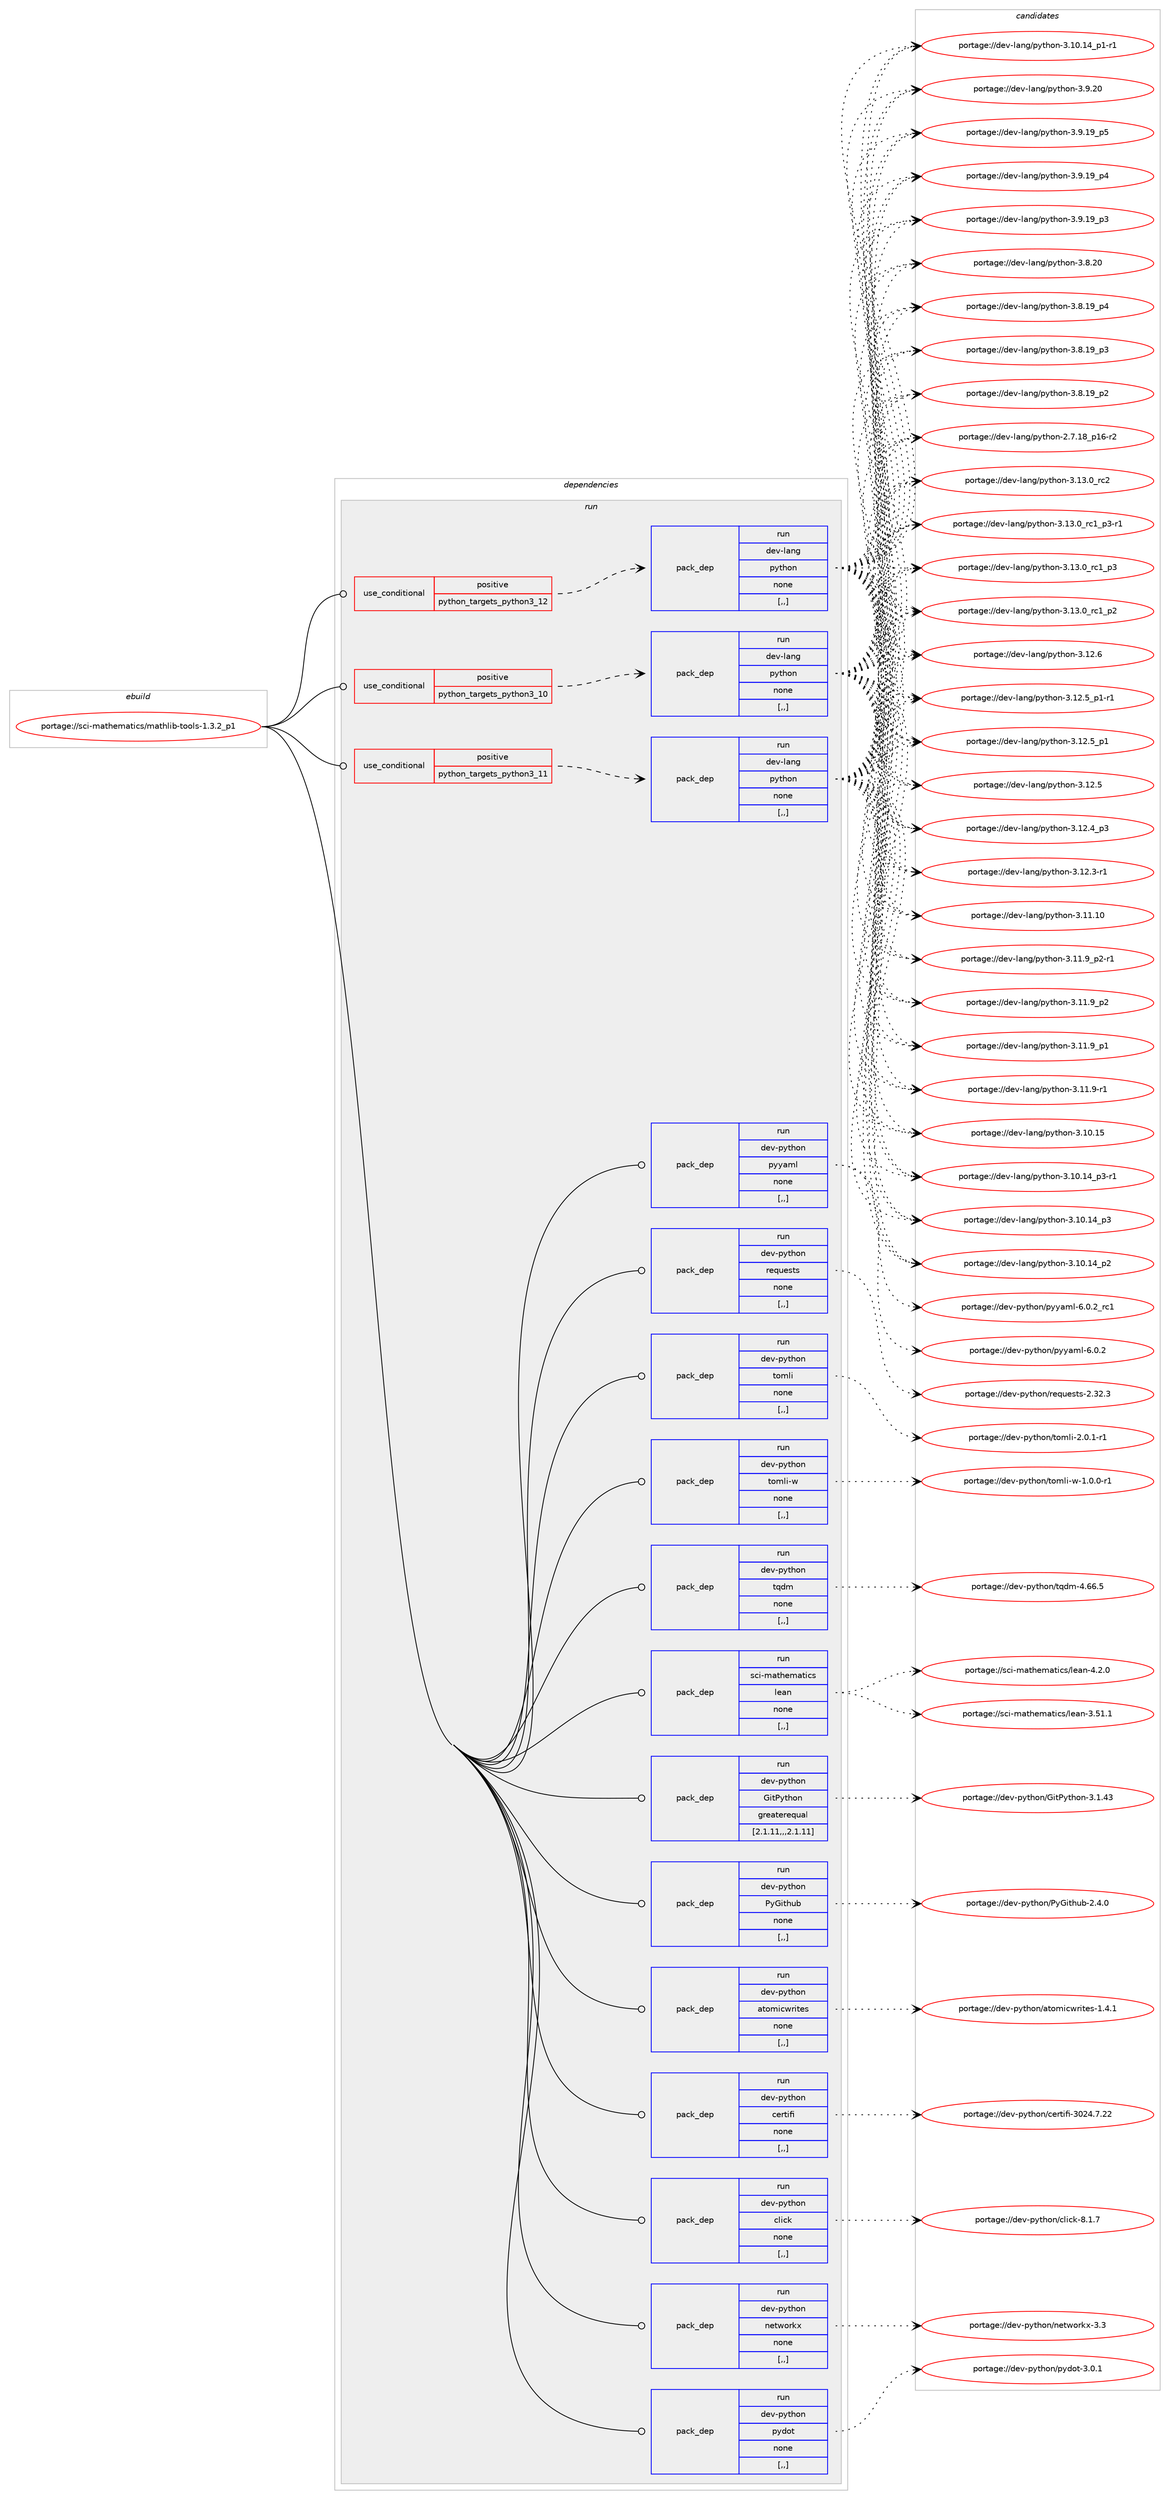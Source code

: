 digraph prolog {

# *************
# Graph options
# *************

newrank=true;
concentrate=true;
compound=true;
graph [rankdir=LR,fontname=Helvetica,fontsize=10,ranksep=1.5];#, ranksep=2.5, nodesep=0.2];
edge  [arrowhead=vee];
node  [fontname=Helvetica,fontsize=10];

# **********
# The ebuild
# **********

subgraph cluster_leftcol {
color=gray;
label=<<i>ebuild</i>>;
id [label="portage://sci-mathematics/mathlib-tools-1.3.2_p1", color=red, width=4, href="../sci-mathematics/mathlib-tools-1.3.2_p1.svg"];
}

# ****************
# The dependencies
# ****************

subgraph cluster_midcol {
color=gray;
label=<<i>dependencies</i>>;
subgraph cluster_compile {
fillcolor="#eeeeee";
style=filled;
label=<<i>compile</i>>;
}
subgraph cluster_compileandrun {
fillcolor="#eeeeee";
style=filled;
label=<<i>compile and run</i>>;
}
subgraph cluster_run {
fillcolor="#eeeeee";
style=filled;
label=<<i>run</i>>;
subgraph cond241962 {
dependency917946 [label=<<TABLE BORDER="0" CELLBORDER="1" CELLSPACING="0" CELLPADDING="4"><TR><TD ROWSPAN="3" CELLPADDING="10">use_conditional</TD></TR><TR><TD>positive</TD></TR><TR><TD>python_targets_python3_10</TD></TR></TABLE>>, shape=none, color=red];
subgraph pack669354 {
dependency917947 [label=<<TABLE BORDER="0" CELLBORDER="1" CELLSPACING="0" CELLPADDING="4" WIDTH="220"><TR><TD ROWSPAN="6" CELLPADDING="30">pack_dep</TD></TR><TR><TD WIDTH="110">run</TD></TR><TR><TD>dev-lang</TD></TR><TR><TD>python</TD></TR><TR><TD>none</TD></TR><TR><TD>[,,]</TD></TR></TABLE>>, shape=none, color=blue];
}
dependency917946:e -> dependency917947:w [weight=20,style="dashed",arrowhead="vee"];
}
id:e -> dependency917946:w [weight=20,style="solid",arrowhead="odot"];
subgraph cond241963 {
dependency917948 [label=<<TABLE BORDER="0" CELLBORDER="1" CELLSPACING="0" CELLPADDING="4"><TR><TD ROWSPAN="3" CELLPADDING="10">use_conditional</TD></TR><TR><TD>positive</TD></TR><TR><TD>python_targets_python3_11</TD></TR></TABLE>>, shape=none, color=red];
subgraph pack669355 {
dependency917949 [label=<<TABLE BORDER="0" CELLBORDER="1" CELLSPACING="0" CELLPADDING="4" WIDTH="220"><TR><TD ROWSPAN="6" CELLPADDING="30">pack_dep</TD></TR><TR><TD WIDTH="110">run</TD></TR><TR><TD>dev-lang</TD></TR><TR><TD>python</TD></TR><TR><TD>none</TD></TR><TR><TD>[,,]</TD></TR></TABLE>>, shape=none, color=blue];
}
dependency917948:e -> dependency917949:w [weight=20,style="dashed",arrowhead="vee"];
}
id:e -> dependency917948:w [weight=20,style="solid",arrowhead="odot"];
subgraph cond241964 {
dependency917950 [label=<<TABLE BORDER="0" CELLBORDER="1" CELLSPACING="0" CELLPADDING="4"><TR><TD ROWSPAN="3" CELLPADDING="10">use_conditional</TD></TR><TR><TD>positive</TD></TR><TR><TD>python_targets_python3_12</TD></TR></TABLE>>, shape=none, color=red];
subgraph pack669356 {
dependency917951 [label=<<TABLE BORDER="0" CELLBORDER="1" CELLSPACING="0" CELLPADDING="4" WIDTH="220"><TR><TD ROWSPAN="6" CELLPADDING="30">pack_dep</TD></TR><TR><TD WIDTH="110">run</TD></TR><TR><TD>dev-lang</TD></TR><TR><TD>python</TD></TR><TR><TD>none</TD></TR><TR><TD>[,,]</TD></TR></TABLE>>, shape=none, color=blue];
}
dependency917950:e -> dependency917951:w [weight=20,style="dashed",arrowhead="vee"];
}
id:e -> dependency917950:w [weight=20,style="solid",arrowhead="odot"];
subgraph pack669357 {
dependency917952 [label=<<TABLE BORDER="0" CELLBORDER="1" CELLSPACING="0" CELLPADDING="4" WIDTH="220"><TR><TD ROWSPAN="6" CELLPADDING="30">pack_dep</TD></TR><TR><TD WIDTH="110">run</TD></TR><TR><TD>dev-python</TD></TR><TR><TD>GitPython</TD></TR><TR><TD>greaterequal</TD></TR><TR><TD>[2.1.11,,,2.1.11]</TD></TR></TABLE>>, shape=none, color=blue];
}
id:e -> dependency917952:w [weight=20,style="solid",arrowhead="odot"];
subgraph pack669358 {
dependency917953 [label=<<TABLE BORDER="0" CELLBORDER="1" CELLSPACING="0" CELLPADDING="4" WIDTH="220"><TR><TD ROWSPAN="6" CELLPADDING="30">pack_dep</TD></TR><TR><TD WIDTH="110">run</TD></TR><TR><TD>dev-python</TD></TR><TR><TD>PyGithub</TD></TR><TR><TD>none</TD></TR><TR><TD>[,,]</TD></TR></TABLE>>, shape=none, color=blue];
}
id:e -> dependency917953:w [weight=20,style="solid",arrowhead="odot"];
subgraph pack669359 {
dependency917954 [label=<<TABLE BORDER="0" CELLBORDER="1" CELLSPACING="0" CELLPADDING="4" WIDTH="220"><TR><TD ROWSPAN="6" CELLPADDING="30">pack_dep</TD></TR><TR><TD WIDTH="110">run</TD></TR><TR><TD>dev-python</TD></TR><TR><TD>atomicwrites</TD></TR><TR><TD>none</TD></TR><TR><TD>[,,]</TD></TR></TABLE>>, shape=none, color=blue];
}
id:e -> dependency917954:w [weight=20,style="solid",arrowhead="odot"];
subgraph pack669360 {
dependency917955 [label=<<TABLE BORDER="0" CELLBORDER="1" CELLSPACING="0" CELLPADDING="4" WIDTH="220"><TR><TD ROWSPAN="6" CELLPADDING="30">pack_dep</TD></TR><TR><TD WIDTH="110">run</TD></TR><TR><TD>dev-python</TD></TR><TR><TD>certifi</TD></TR><TR><TD>none</TD></TR><TR><TD>[,,]</TD></TR></TABLE>>, shape=none, color=blue];
}
id:e -> dependency917955:w [weight=20,style="solid",arrowhead="odot"];
subgraph pack669361 {
dependency917956 [label=<<TABLE BORDER="0" CELLBORDER="1" CELLSPACING="0" CELLPADDING="4" WIDTH="220"><TR><TD ROWSPAN="6" CELLPADDING="30">pack_dep</TD></TR><TR><TD WIDTH="110">run</TD></TR><TR><TD>dev-python</TD></TR><TR><TD>click</TD></TR><TR><TD>none</TD></TR><TR><TD>[,,]</TD></TR></TABLE>>, shape=none, color=blue];
}
id:e -> dependency917956:w [weight=20,style="solid",arrowhead="odot"];
subgraph pack669362 {
dependency917957 [label=<<TABLE BORDER="0" CELLBORDER="1" CELLSPACING="0" CELLPADDING="4" WIDTH="220"><TR><TD ROWSPAN="6" CELLPADDING="30">pack_dep</TD></TR><TR><TD WIDTH="110">run</TD></TR><TR><TD>dev-python</TD></TR><TR><TD>networkx</TD></TR><TR><TD>none</TD></TR><TR><TD>[,,]</TD></TR></TABLE>>, shape=none, color=blue];
}
id:e -> dependency917957:w [weight=20,style="solid",arrowhead="odot"];
subgraph pack669363 {
dependency917958 [label=<<TABLE BORDER="0" CELLBORDER="1" CELLSPACING="0" CELLPADDING="4" WIDTH="220"><TR><TD ROWSPAN="6" CELLPADDING="30">pack_dep</TD></TR><TR><TD WIDTH="110">run</TD></TR><TR><TD>dev-python</TD></TR><TR><TD>pydot</TD></TR><TR><TD>none</TD></TR><TR><TD>[,,]</TD></TR></TABLE>>, shape=none, color=blue];
}
id:e -> dependency917958:w [weight=20,style="solid",arrowhead="odot"];
subgraph pack669364 {
dependency917959 [label=<<TABLE BORDER="0" CELLBORDER="1" CELLSPACING="0" CELLPADDING="4" WIDTH="220"><TR><TD ROWSPAN="6" CELLPADDING="30">pack_dep</TD></TR><TR><TD WIDTH="110">run</TD></TR><TR><TD>dev-python</TD></TR><TR><TD>pyyaml</TD></TR><TR><TD>none</TD></TR><TR><TD>[,,]</TD></TR></TABLE>>, shape=none, color=blue];
}
id:e -> dependency917959:w [weight=20,style="solid",arrowhead="odot"];
subgraph pack669365 {
dependency917960 [label=<<TABLE BORDER="0" CELLBORDER="1" CELLSPACING="0" CELLPADDING="4" WIDTH="220"><TR><TD ROWSPAN="6" CELLPADDING="30">pack_dep</TD></TR><TR><TD WIDTH="110">run</TD></TR><TR><TD>dev-python</TD></TR><TR><TD>requests</TD></TR><TR><TD>none</TD></TR><TR><TD>[,,]</TD></TR></TABLE>>, shape=none, color=blue];
}
id:e -> dependency917960:w [weight=20,style="solid",arrowhead="odot"];
subgraph pack669366 {
dependency917961 [label=<<TABLE BORDER="0" CELLBORDER="1" CELLSPACING="0" CELLPADDING="4" WIDTH="220"><TR><TD ROWSPAN="6" CELLPADDING="30">pack_dep</TD></TR><TR><TD WIDTH="110">run</TD></TR><TR><TD>dev-python</TD></TR><TR><TD>tomli</TD></TR><TR><TD>none</TD></TR><TR><TD>[,,]</TD></TR></TABLE>>, shape=none, color=blue];
}
id:e -> dependency917961:w [weight=20,style="solid",arrowhead="odot"];
subgraph pack669367 {
dependency917962 [label=<<TABLE BORDER="0" CELLBORDER="1" CELLSPACING="0" CELLPADDING="4" WIDTH="220"><TR><TD ROWSPAN="6" CELLPADDING="30">pack_dep</TD></TR><TR><TD WIDTH="110">run</TD></TR><TR><TD>dev-python</TD></TR><TR><TD>tomli-w</TD></TR><TR><TD>none</TD></TR><TR><TD>[,,]</TD></TR></TABLE>>, shape=none, color=blue];
}
id:e -> dependency917962:w [weight=20,style="solid",arrowhead="odot"];
subgraph pack669368 {
dependency917963 [label=<<TABLE BORDER="0" CELLBORDER="1" CELLSPACING="0" CELLPADDING="4" WIDTH="220"><TR><TD ROWSPAN="6" CELLPADDING="30">pack_dep</TD></TR><TR><TD WIDTH="110">run</TD></TR><TR><TD>dev-python</TD></TR><TR><TD>tqdm</TD></TR><TR><TD>none</TD></TR><TR><TD>[,,]</TD></TR></TABLE>>, shape=none, color=blue];
}
id:e -> dependency917963:w [weight=20,style="solid",arrowhead="odot"];
subgraph pack669369 {
dependency917964 [label=<<TABLE BORDER="0" CELLBORDER="1" CELLSPACING="0" CELLPADDING="4" WIDTH="220"><TR><TD ROWSPAN="6" CELLPADDING="30">pack_dep</TD></TR><TR><TD WIDTH="110">run</TD></TR><TR><TD>sci-mathematics</TD></TR><TR><TD>lean</TD></TR><TR><TD>none</TD></TR><TR><TD>[,,]</TD></TR></TABLE>>, shape=none, color=blue];
}
id:e -> dependency917964:w [weight=20,style="solid",arrowhead="odot"];
}
}

# **************
# The candidates
# **************

subgraph cluster_choices {
rank=same;
color=gray;
label=<<i>candidates</i>>;

subgraph choice669354 {
color=black;
nodesep=1;
choice10010111845108971101034711212111610411111045514649514648951149950 [label="portage://dev-lang/python-3.13.0_rc2", color=red, width=4,href="../dev-lang/python-3.13.0_rc2.svg"];
choice1001011184510897110103471121211161041111104551464951464895114994995112514511449 [label="portage://dev-lang/python-3.13.0_rc1_p3-r1", color=red, width=4,href="../dev-lang/python-3.13.0_rc1_p3-r1.svg"];
choice100101118451089711010347112121116104111110455146495146489511499499511251 [label="portage://dev-lang/python-3.13.0_rc1_p3", color=red, width=4,href="../dev-lang/python-3.13.0_rc1_p3.svg"];
choice100101118451089711010347112121116104111110455146495146489511499499511250 [label="portage://dev-lang/python-3.13.0_rc1_p2", color=red, width=4,href="../dev-lang/python-3.13.0_rc1_p2.svg"];
choice10010111845108971101034711212111610411111045514649504654 [label="portage://dev-lang/python-3.12.6", color=red, width=4,href="../dev-lang/python-3.12.6.svg"];
choice1001011184510897110103471121211161041111104551464950465395112494511449 [label="portage://dev-lang/python-3.12.5_p1-r1", color=red, width=4,href="../dev-lang/python-3.12.5_p1-r1.svg"];
choice100101118451089711010347112121116104111110455146495046539511249 [label="portage://dev-lang/python-3.12.5_p1", color=red, width=4,href="../dev-lang/python-3.12.5_p1.svg"];
choice10010111845108971101034711212111610411111045514649504653 [label="portage://dev-lang/python-3.12.5", color=red, width=4,href="../dev-lang/python-3.12.5.svg"];
choice100101118451089711010347112121116104111110455146495046529511251 [label="portage://dev-lang/python-3.12.4_p3", color=red, width=4,href="../dev-lang/python-3.12.4_p3.svg"];
choice100101118451089711010347112121116104111110455146495046514511449 [label="portage://dev-lang/python-3.12.3-r1", color=red, width=4,href="../dev-lang/python-3.12.3-r1.svg"];
choice1001011184510897110103471121211161041111104551464949464948 [label="portage://dev-lang/python-3.11.10", color=red, width=4,href="../dev-lang/python-3.11.10.svg"];
choice1001011184510897110103471121211161041111104551464949465795112504511449 [label="portage://dev-lang/python-3.11.9_p2-r1", color=red, width=4,href="../dev-lang/python-3.11.9_p2-r1.svg"];
choice100101118451089711010347112121116104111110455146494946579511250 [label="portage://dev-lang/python-3.11.9_p2", color=red, width=4,href="../dev-lang/python-3.11.9_p2.svg"];
choice100101118451089711010347112121116104111110455146494946579511249 [label="portage://dev-lang/python-3.11.9_p1", color=red, width=4,href="../dev-lang/python-3.11.9_p1.svg"];
choice100101118451089711010347112121116104111110455146494946574511449 [label="portage://dev-lang/python-3.11.9-r1", color=red, width=4,href="../dev-lang/python-3.11.9-r1.svg"];
choice1001011184510897110103471121211161041111104551464948464953 [label="portage://dev-lang/python-3.10.15", color=red, width=4,href="../dev-lang/python-3.10.15.svg"];
choice100101118451089711010347112121116104111110455146494846495295112514511449 [label="portage://dev-lang/python-3.10.14_p3-r1", color=red, width=4,href="../dev-lang/python-3.10.14_p3-r1.svg"];
choice10010111845108971101034711212111610411111045514649484649529511251 [label="portage://dev-lang/python-3.10.14_p3", color=red, width=4,href="../dev-lang/python-3.10.14_p3.svg"];
choice10010111845108971101034711212111610411111045514649484649529511250 [label="portage://dev-lang/python-3.10.14_p2", color=red, width=4,href="../dev-lang/python-3.10.14_p2.svg"];
choice100101118451089711010347112121116104111110455146494846495295112494511449 [label="portage://dev-lang/python-3.10.14_p1-r1", color=red, width=4,href="../dev-lang/python-3.10.14_p1-r1.svg"];
choice10010111845108971101034711212111610411111045514657465048 [label="portage://dev-lang/python-3.9.20", color=red, width=4,href="../dev-lang/python-3.9.20.svg"];
choice100101118451089711010347112121116104111110455146574649579511253 [label="portage://dev-lang/python-3.9.19_p5", color=red, width=4,href="../dev-lang/python-3.9.19_p5.svg"];
choice100101118451089711010347112121116104111110455146574649579511252 [label="portage://dev-lang/python-3.9.19_p4", color=red, width=4,href="../dev-lang/python-3.9.19_p4.svg"];
choice100101118451089711010347112121116104111110455146574649579511251 [label="portage://dev-lang/python-3.9.19_p3", color=red, width=4,href="../dev-lang/python-3.9.19_p3.svg"];
choice10010111845108971101034711212111610411111045514656465048 [label="portage://dev-lang/python-3.8.20", color=red, width=4,href="../dev-lang/python-3.8.20.svg"];
choice100101118451089711010347112121116104111110455146564649579511252 [label="portage://dev-lang/python-3.8.19_p4", color=red, width=4,href="../dev-lang/python-3.8.19_p4.svg"];
choice100101118451089711010347112121116104111110455146564649579511251 [label="portage://dev-lang/python-3.8.19_p3", color=red, width=4,href="../dev-lang/python-3.8.19_p3.svg"];
choice100101118451089711010347112121116104111110455146564649579511250 [label="portage://dev-lang/python-3.8.19_p2", color=red, width=4,href="../dev-lang/python-3.8.19_p2.svg"];
choice100101118451089711010347112121116104111110455046554649569511249544511450 [label="portage://dev-lang/python-2.7.18_p16-r2", color=red, width=4,href="../dev-lang/python-2.7.18_p16-r2.svg"];
dependency917947:e -> choice10010111845108971101034711212111610411111045514649514648951149950:w [style=dotted,weight="100"];
dependency917947:e -> choice1001011184510897110103471121211161041111104551464951464895114994995112514511449:w [style=dotted,weight="100"];
dependency917947:e -> choice100101118451089711010347112121116104111110455146495146489511499499511251:w [style=dotted,weight="100"];
dependency917947:e -> choice100101118451089711010347112121116104111110455146495146489511499499511250:w [style=dotted,weight="100"];
dependency917947:e -> choice10010111845108971101034711212111610411111045514649504654:w [style=dotted,weight="100"];
dependency917947:e -> choice1001011184510897110103471121211161041111104551464950465395112494511449:w [style=dotted,weight="100"];
dependency917947:e -> choice100101118451089711010347112121116104111110455146495046539511249:w [style=dotted,weight="100"];
dependency917947:e -> choice10010111845108971101034711212111610411111045514649504653:w [style=dotted,weight="100"];
dependency917947:e -> choice100101118451089711010347112121116104111110455146495046529511251:w [style=dotted,weight="100"];
dependency917947:e -> choice100101118451089711010347112121116104111110455146495046514511449:w [style=dotted,weight="100"];
dependency917947:e -> choice1001011184510897110103471121211161041111104551464949464948:w [style=dotted,weight="100"];
dependency917947:e -> choice1001011184510897110103471121211161041111104551464949465795112504511449:w [style=dotted,weight="100"];
dependency917947:e -> choice100101118451089711010347112121116104111110455146494946579511250:w [style=dotted,weight="100"];
dependency917947:e -> choice100101118451089711010347112121116104111110455146494946579511249:w [style=dotted,weight="100"];
dependency917947:e -> choice100101118451089711010347112121116104111110455146494946574511449:w [style=dotted,weight="100"];
dependency917947:e -> choice1001011184510897110103471121211161041111104551464948464953:w [style=dotted,weight="100"];
dependency917947:e -> choice100101118451089711010347112121116104111110455146494846495295112514511449:w [style=dotted,weight="100"];
dependency917947:e -> choice10010111845108971101034711212111610411111045514649484649529511251:w [style=dotted,weight="100"];
dependency917947:e -> choice10010111845108971101034711212111610411111045514649484649529511250:w [style=dotted,weight="100"];
dependency917947:e -> choice100101118451089711010347112121116104111110455146494846495295112494511449:w [style=dotted,weight="100"];
dependency917947:e -> choice10010111845108971101034711212111610411111045514657465048:w [style=dotted,weight="100"];
dependency917947:e -> choice100101118451089711010347112121116104111110455146574649579511253:w [style=dotted,weight="100"];
dependency917947:e -> choice100101118451089711010347112121116104111110455146574649579511252:w [style=dotted,weight="100"];
dependency917947:e -> choice100101118451089711010347112121116104111110455146574649579511251:w [style=dotted,weight="100"];
dependency917947:e -> choice10010111845108971101034711212111610411111045514656465048:w [style=dotted,weight="100"];
dependency917947:e -> choice100101118451089711010347112121116104111110455146564649579511252:w [style=dotted,weight="100"];
dependency917947:e -> choice100101118451089711010347112121116104111110455146564649579511251:w [style=dotted,weight="100"];
dependency917947:e -> choice100101118451089711010347112121116104111110455146564649579511250:w [style=dotted,weight="100"];
dependency917947:e -> choice100101118451089711010347112121116104111110455046554649569511249544511450:w [style=dotted,weight="100"];
}
subgraph choice669355 {
color=black;
nodesep=1;
choice10010111845108971101034711212111610411111045514649514648951149950 [label="portage://dev-lang/python-3.13.0_rc2", color=red, width=4,href="../dev-lang/python-3.13.0_rc2.svg"];
choice1001011184510897110103471121211161041111104551464951464895114994995112514511449 [label="portage://dev-lang/python-3.13.0_rc1_p3-r1", color=red, width=4,href="../dev-lang/python-3.13.0_rc1_p3-r1.svg"];
choice100101118451089711010347112121116104111110455146495146489511499499511251 [label="portage://dev-lang/python-3.13.0_rc1_p3", color=red, width=4,href="../dev-lang/python-3.13.0_rc1_p3.svg"];
choice100101118451089711010347112121116104111110455146495146489511499499511250 [label="portage://dev-lang/python-3.13.0_rc1_p2", color=red, width=4,href="../dev-lang/python-3.13.0_rc1_p2.svg"];
choice10010111845108971101034711212111610411111045514649504654 [label="portage://dev-lang/python-3.12.6", color=red, width=4,href="../dev-lang/python-3.12.6.svg"];
choice1001011184510897110103471121211161041111104551464950465395112494511449 [label="portage://dev-lang/python-3.12.5_p1-r1", color=red, width=4,href="../dev-lang/python-3.12.5_p1-r1.svg"];
choice100101118451089711010347112121116104111110455146495046539511249 [label="portage://dev-lang/python-3.12.5_p1", color=red, width=4,href="../dev-lang/python-3.12.5_p1.svg"];
choice10010111845108971101034711212111610411111045514649504653 [label="portage://dev-lang/python-3.12.5", color=red, width=4,href="../dev-lang/python-3.12.5.svg"];
choice100101118451089711010347112121116104111110455146495046529511251 [label="portage://dev-lang/python-3.12.4_p3", color=red, width=4,href="../dev-lang/python-3.12.4_p3.svg"];
choice100101118451089711010347112121116104111110455146495046514511449 [label="portage://dev-lang/python-3.12.3-r1", color=red, width=4,href="../dev-lang/python-3.12.3-r1.svg"];
choice1001011184510897110103471121211161041111104551464949464948 [label="portage://dev-lang/python-3.11.10", color=red, width=4,href="../dev-lang/python-3.11.10.svg"];
choice1001011184510897110103471121211161041111104551464949465795112504511449 [label="portage://dev-lang/python-3.11.9_p2-r1", color=red, width=4,href="../dev-lang/python-3.11.9_p2-r1.svg"];
choice100101118451089711010347112121116104111110455146494946579511250 [label="portage://dev-lang/python-3.11.9_p2", color=red, width=4,href="../dev-lang/python-3.11.9_p2.svg"];
choice100101118451089711010347112121116104111110455146494946579511249 [label="portage://dev-lang/python-3.11.9_p1", color=red, width=4,href="../dev-lang/python-3.11.9_p1.svg"];
choice100101118451089711010347112121116104111110455146494946574511449 [label="portage://dev-lang/python-3.11.9-r1", color=red, width=4,href="../dev-lang/python-3.11.9-r1.svg"];
choice1001011184510897110103471121211161041111104551464948464953 [label="portage://dev-lang/python-3.10.15", color=red, width=4,href="../dev-lang/python-3.10.15.svg"];
choice100101118451089711010347112121116104111110455146494846495295112514511449 [label="portage://dev-lang/python-3.10.14_p3-r1", color=red, width=4,href="../dev-lang/python-3.10.14_p3-r1.svg"];
choice10010111845108971101034711212111610411111045514649484649529511251 [label="portage://dev-lang/python-3.10.14_p3", color=red, width=4,href="../dev-lang/python-3.10.14_p3.svg"];
choice10010111845108971101034711212111610411111045514649484649529511250 [label="portage://dev-lang/python-3.10.14_p2", color=red, width=4,href="../dev-lang/python-3.10.14_p2.svg"];
choice100101118451089711010347112121116104111110455146494846495295112494511449 [label="portage://dev-lang/python-3.10.14_p1-r1", color=red, width=4,href="../dev-lang/python-3.10.14_p1-r1.svg"];
choice10010111845108971101034711212111610411111045514657465048 [label="portage://dev-lang/python-3.9.20", color=red, width=4,href="../dev-lang/python-3.9.20.svg"];
choice100101118451089711010347112121116104111110455146574649579511253 [label="portage://dev-lang/python-3.9.19_p5", color=red, width=4,href="../dev-lang/python-3.9.19_p5.svg"];
choice100101118451089711010347112121116104111110455146574649579511252 [label="portage://dev-lang/python-3.9.19_p4", color=red, width=4,href="../dev-lang/python-3.9.19_p4.svg"];
choice100101118451089711010347112121116104111110455146574649579511251 [label="portage://dev-lang/python-3.9.19_p3", color=red, width=4,href="../dev-lang/python-3.9.19_p3.svg"];
choice10010111845108971101034711212111610411111045514656465048 [label="portage://dev-lang/python-3.8.20", color=red, width=4,href="../dev-lang/python-3.8.20.svg"];
choice100101118451089711010347112121116104111110455146564649579511252 [label="portage://dev-lang/python-3.8.19_p4", color=red, width=4,href="../dev-lang/python-3.8.19_p4.svg"];
choice100101118451089711010347112121116104111110455146564649579511251 [label="portage://dev-lang/python-3.8.19_p3", color=red, width=4,href="../dev-lang/python-3.8.19_p3.svg"];
choice100101118451089711010347112121116104111110455146564649579511250 [label="portage://dev-lang/python-3.8.19_p2", color=red, width=4,href="../dev-lang/python-3.8.19_p2.svg"];
choice100101118451089711010347112121116104111110455046554649569511249544511450 [label="portage://dev-lang/python-2.7.18_p16-r2", color=red, width=4,href="../dev-lang/python-2.7.18_p16-r2.svg"];
dependency917949:e -> choice10010111845108971101034711212111610411111045514649514648951149950:w [style=dotted,weight="100"];
dependency917949:e -> choice1001011184510897110103471121211161041111104551464951464895114994995112514511449:w [style=dotted,weight="100"];
dependency917949:e -> choice100101118451089711010347112121116104111110455146495146489511499499511251:w [style=dotted,weight="100"];
dependency917949:e -> choice100101118451089711010347112121116104111110455146495146489511499499511250:w [style=dotted,weight="100"];
dependency917949:e -> choice10010111845108971101034711212111610411111045514649504654:w [style=dotted,weight="100"];
dependency917949:e -> choice1001011184510897110103471121211161041111104551464950465395112494511449:w [style=dotted,weight="100"];
dependency917949:e -> choice100101118451089711010347112121116104111110455146495046539511249:w [style=dotted,weight="100"];
dependency917949:e -> choice10010111845108971101034711212111610411111045514649504653:w [style=dotted,weight="100"];
dependency917949:e -> choice100101118451089711010347112121116104111110455146495046529511251:w [style=dotted,weight="100"];
dependency917949:e -> choice100101118451089711010347112121116104111110455146495046514511449:w [style=dotted,weight="100"];
dependency917949:e -> choice1001011184510897110103471121211161041111104551464949464948:w [style=dotted,weight="100"];
dependency917949:e -> choice1001011184510897110103471121211161041111104551464949465795112504511449:w [style=dotted,weight="100"];
dependency917949:e -> choice100101118451089711010347112121116104111110455146494946579511250:w [style=dotted,weight="100"];
dependency917949:e -> choice100101118451089711010347112121116104111110455146494946579511249:w [style=dotted,weight="100"];
dependency917949:e -> choice100101118451089711010347112121116104111110455146494946574511449:w [style=dotted,weight="100"];
dependency917949:e -> choice1001011184510897110103471121211161041111104551464948464953:w [style=dotted,weight="100"];
dependency917949:e -> choice100101118451089711010347112121116104111110455146494846495295112514511449:w [style=dotted,weight="100"];
dependency917949:e -> choice10010111845108971101034711212111610411111045514649484649529511251:w [style=dotted,weight="100"];
dependency917949:e -> choice10010111845108971101034711212111610411111045514649484649529511250:w [style=dotted,weight="100"];
dependency917949:e -> choice100101118451089711010347112121116104111110455146494846495295112494511449:w [style=dotted,weight="100"];
dependency917949:e -> choice10010111845108971101034711212111610411111045514657465048:w [style=dotted,weight="100"];
dependency917949:e -> choice100101118451089711010347112121116104111110455146574649579511253:w [style=dotted,weight="100"];
dependency917949:e -> choice100101118451089711010347112121116104111110455146574649579511252:w [style=dotted,weight="100"];
dependency917949:e -> choice100101118451089711010347112121116104111110455146574649579511251:w [style=dotted,weight="100"];
dependency917949:e -> choice10010111845108971101034711212111610411111045514656465048:w [style=dotted,weight="100"];
dependency917949:e -> choice100101118451089711010347112121116104111110455146564649579511252:w [style=dotted,weight="100"];
dependency917949:e -> choice100101118451089711010347112121116104111110455146564649579511251:w [style=dotted,weight="100"];
dependency917949:e -> choice100101118451089711010347112121116104111110455146564649579511250:w [style=dotted,weight="100"];
dependency917949:e -> choice100101118451089711010347112121116104111110455046554649569511249544511450:w [style=dotted,weight="100"];
}
subgraph choice669356 {
color=black;
nodesep=1;
choice10010111845108971101034711212111610411111045514649514648951149950 [label="portage://dev-lang/python-3.13.0_rc2", color=red, width=4,href="../dev-lang/python-3.13.0_rc2.svg"];
choice1001011184510897110103471121211161041111104551464951464895114994995112514511449 [label="portage://dev-lang/python-3.13.0_rc1_p3-r1", color=red, width=4,href="../dev-lang/python-3.13.0_rc1_p3-r1.svg"];
choice100101118451089711010347112121116104111110455146495146489511499499511251 [label="portage://dev-lang/python-3.13.0_rc1_p3", color=red, width=4,href="../dev-lang/python-3.13.0_rc1_p3.svg"];
choice100101118451089711010347112121116104111110455146495146489511499499511250 [label="portage://dev-lang/python-3.13.0_rc1_p2", color=red, width=4,href="../dev-lang/python-3.13.0_rc1_p2.svg"];
choice10010111845108971101034711212111610411111045514649504654 [label="portage://dev-lang/python-3.12.6", color=red, width=4,href="../dev-lang/python-3.12.6.svg"];
choice1001011184510897110103471121211161041111104551464950465395112494511449 [label="portage://dev-lang/python-3.12.5_p1-r1", color=red, width=4,href="../dev-lang/python-3.12.5_p1-r1.svg"];
choice100101118451089711010347112121116104111110455146495046539511249 [label="portage://dev-lang/python-3.12.5_p1", color=red, width=4,href="../dev-lang/python-3.12.5_p1.svg"];
choice10010111845108971101034711212111610411111045514649504653 [label="portage://dev-lang/python-3.12.5", color=red, width=4,href="../dev-lang/python-3.12.5.svg"];
choice100101118451089711010347112121116104111110455146495046529511251 [label="portage://dev-lang/python-3.12.4_p3", color=red, width=4,href="../dev-lang/python-3.12.4_p3.svg"];
choice100101118451089711010347112121116104111110455146495046514511449 [label="portage://dev-lang/python-3.12.3-r1", color=red, width=4,href="../dev-lang/python-3.12.3-r1.svg"];
choice1001011184510897110103471121211161041111104551464949464948 [label="portage://dev-lang/python-3.11.10", color=red, width=4,href="../dev-lang/python-3.11.10.svg"];
choice1001011184510897110103471121211161041111104551464949465795112504511449 [label="portage://dev-lang/python-3.11.9_p2-r1", color=red, width=4,href="../dev-lang/python-3.11.9_p2-r1.svg"];
choice100101118451089711010347112121116104111110455146494946579511250 [label="portage://dev-lang/python-3.11.9_p2", color=red, width=4,href="../dev-lang/python-3.11.9_p2.svg"];
choice100101118451089711010347112121116104111110455146494946579511249 [label="portage://dev-lang/python-3.11.9_p1", color=red, width=4,href="../dev-lang/python-3.11.9_p1.svg"];
choice100101118451089711010347112121116104111110455146494946574511449 [label="portage://dev-lang/python-3.11.9-r1", color=red, width=4,href="../dev-lang/python-3.11.9-r1.svg"];
choice1001011184510897110103471121211161041111104551464948464953 [label="portage://dev-lang/python-3.10.15", color=red, width=4,href="../dev-lang/python-3.10.15.svg"];
choice100101118451089711010347112121116104111110455146494846495295112514511449 [label="portage://dev-lang/python-3.10.14_p3-r1", color=red, width=4,href="../dev-lang/python-3.10.14_p3-r1.svg"];
choice10010111845108971101034711212111610411111045514649484649529511251 [label="portage://dev-lang/python-3.10.14_p3", color=red, width=4,href="../dev-lang/python-3.10.14_p3.svg"];
choice10010111845108971101034711212111610411111045514649484649529511250 [label="portage://dev-lang/python-3.10.14_p2", color=red, width=4,href="../dev-lang/python-3.10.14_p2.svg"];
choice100101118451089711010347112121116104111110455146494846495295112494511449 [label="portage://dev-lang/python-3.10.14_p1-r1", color=red, width=4,href="../dev-lang/python-3.10.14_p1-r1.svg"];
choice10010111845108971101034711212111610411111045514657465048 [label="portage://dev-lang/python-3.9.20", color=red, width=4,href="../dev-lang/python-3.9.20.svg"];
choice100101118451089711010347112121116104111110455146574649579511253 [label="portage://dev-lang/python-3.9.19_p5", color=red, width=4,href="../dev-lang/python-3.9.19_p5.svg"];
choice100101118451089711010347112121116104111110455146574649579511252 [label="portage://dev-lang/python-3.9.19_p4", color=red, width=4,href="../dev-lang/python-3.9.19_p4.svg"];
choice100101118451089711010347112121116104111110455146574649579511251 [label="portage://dev-lang/python-3.9.19_p3", color=red, width=4,href="../dev-lang/python-3.9.19_p3.svg"];
choice10010111845108971101034711212111610411111045514656465048 [label="portage://dev-lang/python-3.8.20", color=red, width=4,href="../dev-lang/python-3.8.20.svg"];
choice100101118451089711010347112121116104111110455146564649579511252 [label="portage://dev-lang/python-3.8.19_p4", color=red, width=4,href="../dev-lang/python-3.8.19_p4.svg"];
choice100101118451089711010347112121116104111110455146564649579511251 [label="portage://dev-lang/python-3.8.19_p3", color=red, width=4,href="../dev-lang/python-3.8.19_p3.svg"];
choice100101118451089711010347112121116104111110455146564649579511250 [label="portage://dev-lang/python-3.8.19_p2", color=red, width=4,href="../dev-lang/python-3.8.19_p2.svg"];
choice100101118451089711010347112121116104111110455046554649569511249544511450 [label="portage://dev-lang/python-2.7.18_p16-r2", color=red, width=4,href="../dev-lang/python-2.7.18_p16-r2.svg"];
dependency917951:e -> choice10010111845108971101034711212111610411111045514649514648951149950:w [style=dotted,weight="100"];
dependency917951:e -> choice1001011184510897110103471121211161041111104551464951464895114994995112514511449:w [style=dotted,weight="100"];
dependency917951:e -> choice100101118451089711010347112121116104111110455146495146489511499499511251:w [style=dotted,weight="100"];
dependency917951:e -> choice100101118451089711010347112121116104111110455146495146489511499499511250:w [style=dotted,weight="100"];
dependency917951:e -> choice10010111845108971101034711212111610411111045514649504654:w [style=dotted,weight="100"];
dependency917951:e -> choice1001011184510897110103471121211161041111104551464950465395112494511449:w [style=dotted,weight="100"];
dependency917951:e -> choice100101118451089711010347112121116104111110455146495046539511249:w [style=dotted,weight="100"];
dependency917951:e -> choice10010111845108971101034711212111610411111045514649504653:w [style=dotted,weight="100"];
dependency917951:e -> choice100101118451089711010347112121116104111110455146495046529511251:w [style=dotted,weight="100"];
dependency917951:e -> choice100101118451089711010347112121116104111110455146495046514511449:w [style=dotted,weight="100"];
dependency917951:e -> choice1001011184510897110103471121211161041111104551464949464948:w [style=dotted,weight="100"];
dependency917951:e -> choice1001011184510897110103471121211161041111104551464949465795112504511449:w [style=dotted,weight="100"];
dependency917951:e -> choice100101118451089711010347112121116104111110455146494946579511250:w [style=dotted,weight="100"];
dependency917951:e -> choice100101118451089711010347112121116104111110455146494946579511249:w [style=dotted,weight="100"];
dependency917951:e -> choice100101118451089711010347112121116104111110455146494946574511449:w [style=dotted,weight="100"];
dependency917951:e -> choice1001011184510897110103471121211161041111104551464948464953:w [style=dotted,weight="100"];
dependency917951:e -> choice100101118451089711010347112121116104111110455146494846495295112514511449:w [style=dotted,weight="100"];
dependency917951:e -> choice10010111845108971101034711212111610411111045514649484649529511251:w [style=dotted,weight="100"];
dependency917951:e -> choice10010111845108971101034711212111610411111045514649484649529511250:w [style=dotted,weight="100"];
dependency917951:e -> choice100101118451089711010347112121116104111110455146494846495295112494511449:w [style=dotted,weight="100"];
dependency917951:e -> choice10010111845108971101034711212111610411111045514657465048:w [style=dotted,weight="100"];
dependency917951:e -> choice100101118451089711010347112121116104111110455146574649579511253:w [style=dotted,weight="100"];
dependency917951:e -> choice100101118451089711010347112121116104111110455146574649579511252:w [style=dotted,weight="100"];
dependency917951:e -> choice100101118451089711010347112121116104111110455146574649579511251:w [style=dotted,weight="100"];
dependency917951:e -> choice10010111845108971101034711212111610411111045514656465048:w [style=dotted,weight="100"];
dependency917951:e -> choice100101118451089711010347112121116104111110455146564649579511252:w [style=dotted,weight="100"];
dependency917951:e -> choice100101118451089711010347112121116104111110455146564649579511251:w [style=dotted,weight="100"];
dependency917951:e -> choice100101118451089711010347112121116104111110455146564649579511250:w [style=dotted,weight="100"];
dependency917951:e -> choice100101118451089711010347112121116104111110455046554649569511249544511450:w [style=dotted,weight="100"];
}
subgraph choice669357 {
color=black;
nodesep=1;
choice1001011184511212111610411111047711051168012111610411111045514649465251 [label="portage://dev-python/GitPython-3.1.43", color=red, width=4,href="../dev-python/GitPython-3.1.43.svg"];
dependency917952:e -> choice1001011184511212111610411111047711051168012111610411111045514649465251:w [style=dotted,weight="100"];
}
subgraph choice669358 {
color=black;
nodesep=1;
choice1001011184511212111610411111047801217110511610411798455046524648 [label="portage://dev-python/PyGithub-2.4.0", color=red, width=4,href="../dev-python/PyGithub-2.4.0.svg"];
dependency917953:e -> choice1001011184511212111610411111047801217110511610411798455046524648:w [style=dotted,weight="100"];
}
subgraph choice669359 {
color=black;
nodesep=1;
choice10010111845112121116104111110479711611110910599119114105116101115454946524649 [label="portage://dev-python/atomicwrites-1.4.1", color=red, width=4,href="../dev-python/atomicwrites-1.4.1.svg"];
dependency917954:e -> choice10010111845112121116104111110479711611110910599119114105116101115454946524649:w [style=dotted,weight="100"];
}
subgraph choice669360 {
color=black;
nodesep=1;
choice10010111845112121116104111110479910111411610510210545514850524655465050 [label="portage://dev-python/certifi-3024.7.22", color=red, width=4,href="../dev-python/certifi-3024.7.22.svg"];
dependency917955:e -> choice10010111845112121116104111110479910111411610510210545514850524655465050:w [style=dotted,weight="100"];
}
subgraph choice669361 {
color=black;
nodesep=1;
choice10010111845112121116104111110479910810599107455646494655 [label="portage://dev-python/click-8.1.7", color=red, width=4,href="../dev-python/click-8.1.7.svg"];
dependency917956:e -> choice10010111845112121116104111110479910810599107455646494655:w [style=dotted,weight="100"];
}
subgraph choice669362 {
color=black;
nodesep=1;
choice100101118451121211161041111104711010111611911111410712045514651 [label="portage://dev-python/networkx-3.3", color=red, width=4,href="../dev-python/networkx-3.3.svg"];
dependency917957:e -> choice100101118451121211161041111104711010111611911111410712045514651:w [style=dotted,weight="100"];
}
subgraph choice669363 {
color=black;
nodesep=1;
choice1001011184511212111610411111047112121100111116455146484649 [label="portage://dev-python/pydot-3.0.1", color=red, width=4,href="../dev-python/pydot-3.0.1.svg"];
dependency917958:e -> choice1001011184511212111610411111047112121100111116455146484649:w [style=dotted,weight="100"];
}
subgraph choice669364 {
color=black;
nodesep=1;
choice100101118451121211161041111104711212112197109108455446484650951149949 [label="portage://dev-python/pyyaml-6.0.2_rc1", color=red, width=4,href="../dev-python/pyyaml-6.0.2_rc1.svg"];
choice100101118451121211161041111104711212112197109108455446484650 [label="portage://dev-python/pyyaml-6.0.2", color=red, width=4,href="../dev-python/pyyaml-6.0.2.svg"];
dependency917959:e -> choice100101118451121211161041111104711212112197109108455446484650951149949:w [style=dotted,weight="100"];
dependency917959:e -> choice100101118451121211161041111104711212112197109108455446484650:w [style=dotted,weight="100"];
}
subgraph choice669365 {
color=black;
nodesep=1;
choice100101118451121211161041111104711410111311710111511611545504651504651 [label="portage://dev-python/requests-2.32.3", color=red, width=4,href="../dev-python/requests-2.32.3.svg"];
dependency917960:e -> choice100101118451121211161041111104711410111311710111511611545504651504651:w [style=dotted,weight="100"];
}
subgraph choice669366 {
color=black;
nodesep=1;
choice10010111845112121116104111110471161111091081054550464846494511449 [label="portage://dev-python/tomli-2.0.1-r1", color=red, width=4,href="../dev-python/tomli-2.0.1-r1.svg"];
dependency917961:e -> choice10010111845112121116104111110471161111091081054550464846494511449:w [style=dotted,weight="100"];
}
subgraph choice669367 {
color=black;
nodesep=1;
choice1001011184511212111610411111047116111109108105451194549464846484511449 [label="portage://dev-python/tomli-w-1.0.0-r1", color=red, width=4,href="../dev-python/tomli-w-1.0.0-r1.svg"];
dependency917962:e -> choice1001011184511212111610411111047116111109108105451194549464846484511449:w [style=dotted,weight="100"];
}
subgraph choice669368 {
color=black;
nodesep=1;
choice100101118451121211161041111104711611310010945524654544653 [label="portage://dev-python/tqdm-4.66.5", color=red, width=4,href="../dev-python/tqdm-4.66.5.svg"];
dependency917963:e -> choice100101118451121211161041111104711611310010945524654544653:w [style=dotted,weight="100"];
}
subgraph choice669369 {
color=black;
nodesep=1;
choice11599105451099711610410110997116105991154710810197110455246504648 [label="portage://sci-mathematics/lean-4.2.0", color=red, width=4,href="../sci-mathematics/lean-4.2.0.svg"];
choice1159910545109971161041011099711610599115471081019711045514653494649 [label="portage://sci-mathematics/lean-3.51.1", color=red, width=4,href="../sci-mathematics/lean-3.51.1.svg"];
dependency917964:e -> choice11599105451099711610410110997116105991154710810197110455246504648:w [style=dotted,weight="100"];
dependency917964:e -> choice1159910545109971161041011099711610599115471081019711045514653494649:w [style=dotted,weight="100"];
}
}

}
